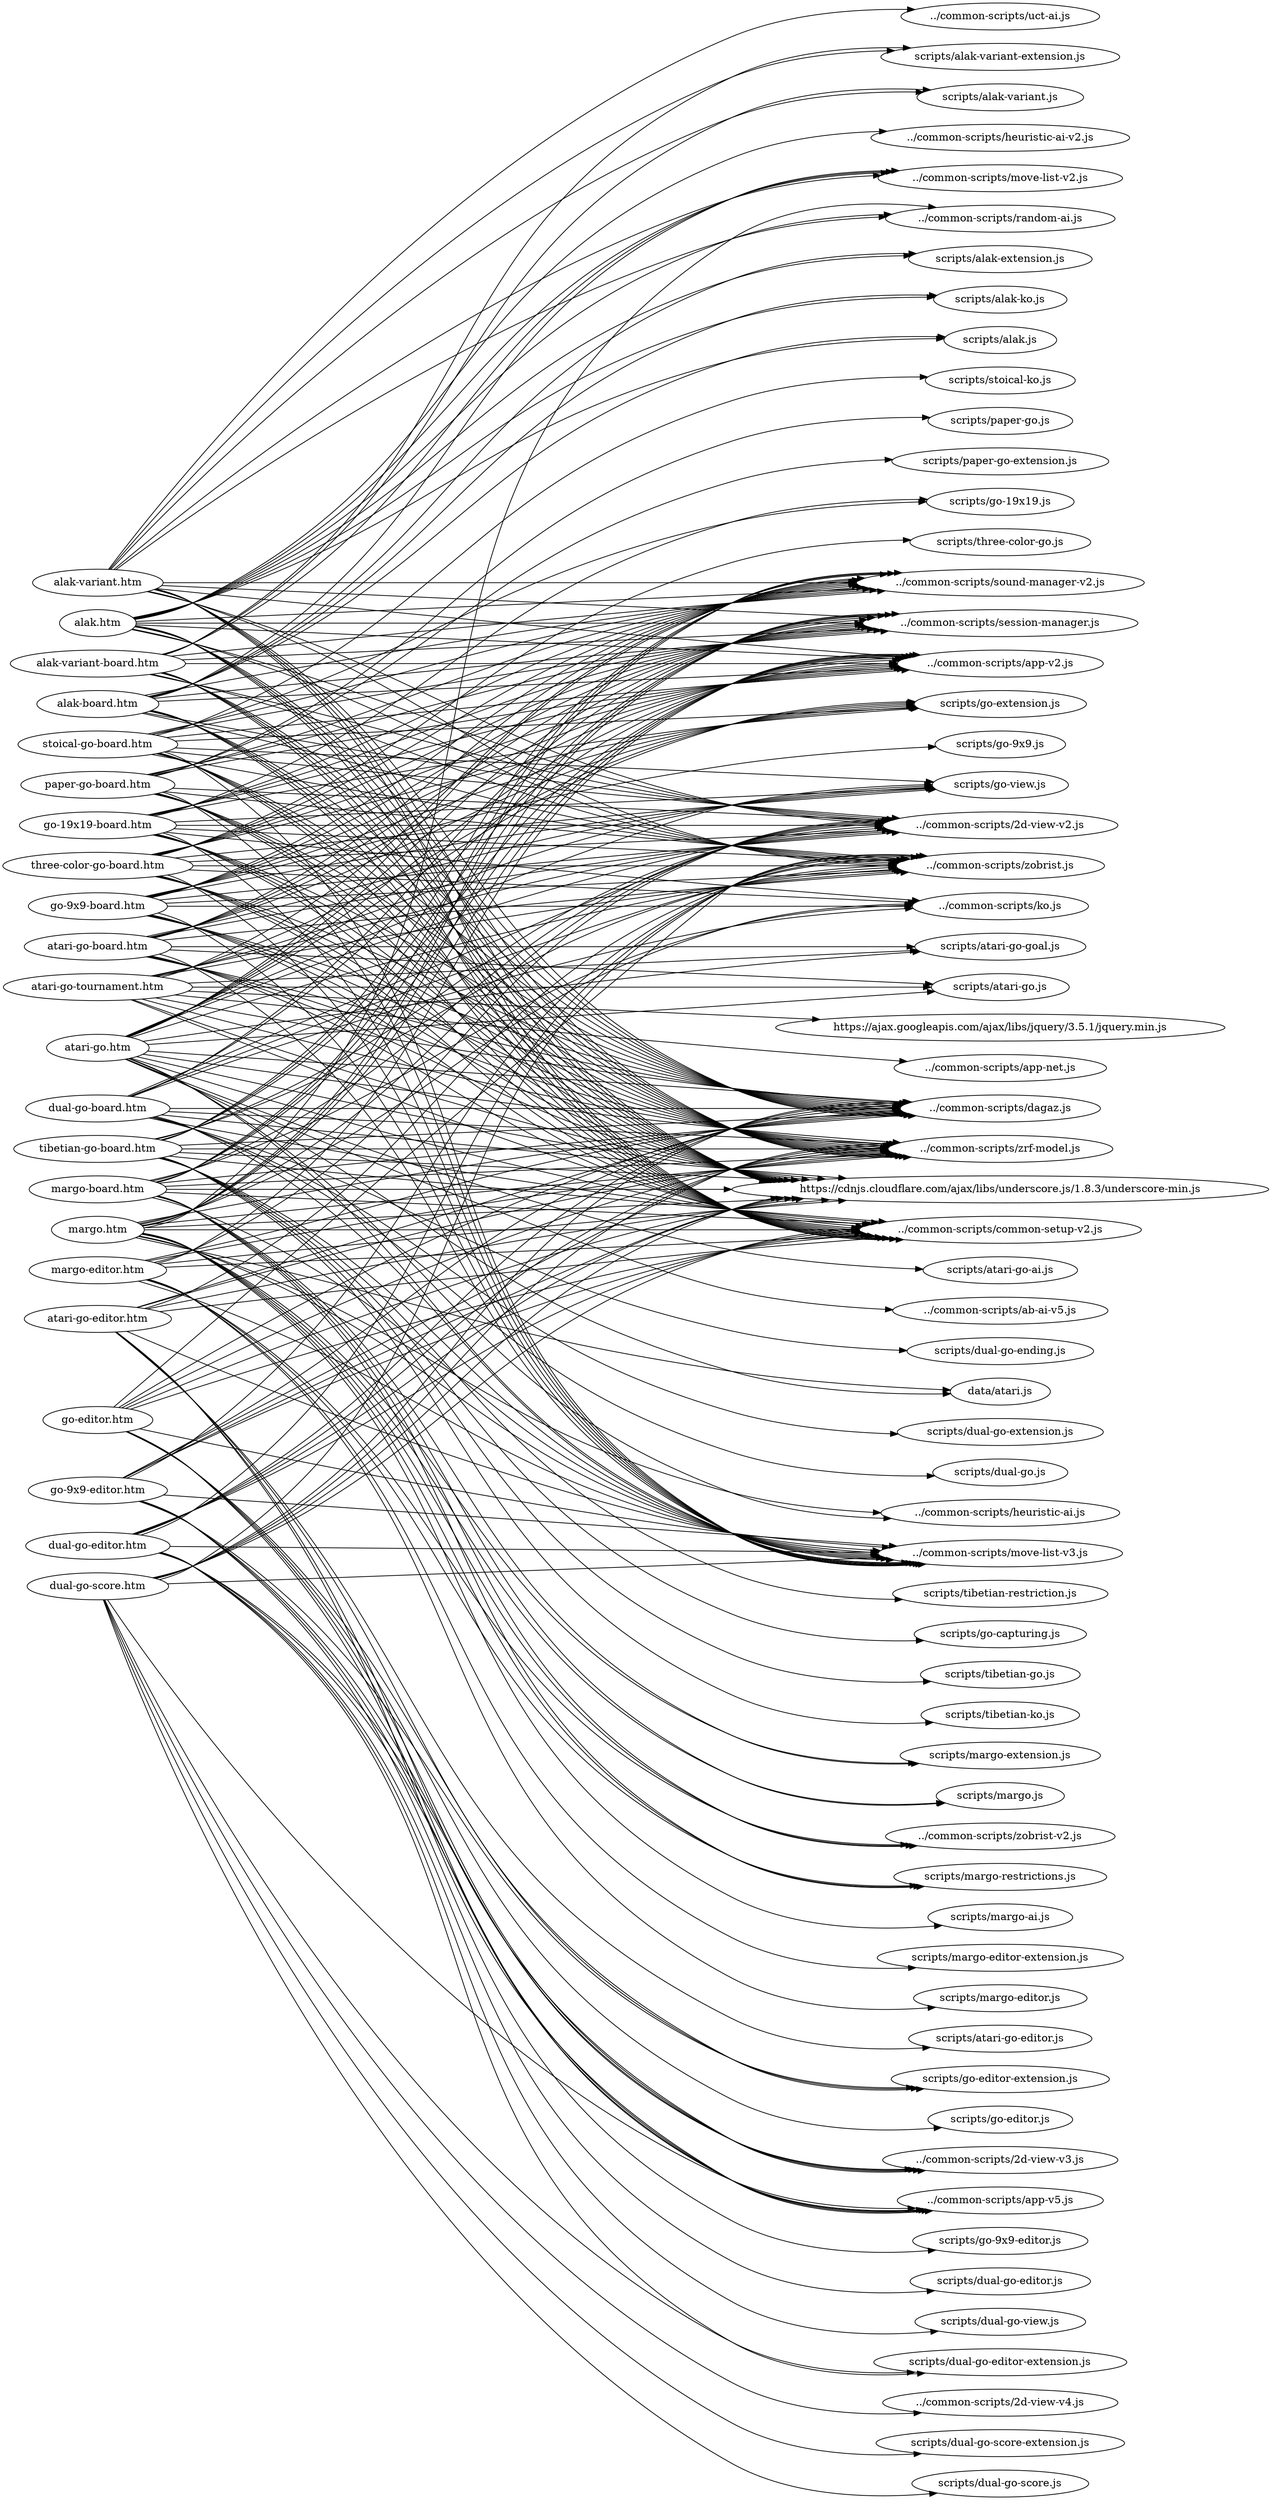 digraph "graph" {
graph[ ranksep=10, rankdir = LR ];
  "alak-board.htm" -> "../common-scripts/2d-view-v2.js";
  "alak-board.htm" -> "../common-scripts/app-v2.js";
  "alak-board.htm" -> "../common-scripts/common-setup-v2.js";
  "alak-board.htm" -> "../common-scripts/dagaz.js";
  "alak-board.htm" -> "../common-scripts/move-list-v2.js";
  "alak-board.htm" -> "../common-scripts/session-manager.js";
  "alak-board.htm" -> "../common-scripts/sound-manager-v2.js";
  "alak-board.htm" -> "../common-scripts/zobrist.js";
  "alak-board.htm" -> "../common-scripts/zrf-model.js";
  "alak-board.htm" -> "https://cdnjs.cloudflare.com/ajax/libs/underscore.js/1.8.3/underscore-min.js";
  "alak-board.htm" -> "scripts/alak-extension.js";
  "alak-board.htm" -> "scripts/alak-ko.js";
  "alak-board.htm" -> "scripts/alak.js";
  "alak-variant-board.htm" -> "../common-scripts/2d-view-v2.js";
  "alak-variant-board.htm" -> "../common-scripts/app-v2.js";
  "alak-variant-board.htm" -> "../common-scripts/common-setup-v2.js";
  "alak-variant-board.htm" -> "../common-scripts/dagaz.js";
  "alak-variant-board.htm" -> "../common-scripts/move-list-v2.js";
  "alak-variant-board.htm" -> "../common-scripts/session-manager.js";
  "alak-variant-board.htm" -> "../common-scripts/sound-manager-v2.js";
  "alak-variant-board.htm" -> "../common-scripts/zobrist.js";
  "alak-variant-board.htm" -> "../common-scripts/zrf-model.js";
  "alak-variant-board.htm" -> "https://cdnjs.cloudflare.com/ajax/libs/underscore.js/1.8.3/underscore-min.js";
  "alak-variant-board.htm" -> "scripts/alak-variant-extension.js";
  "alak-variant-board.htm" -> "scripts/alak-variant.js";
  "alak-variant.htm" -> "../common-scripts/2d-view-v2.js";
  "alak-variant.htm" -> "../common-scripts/app-v2.js";
  "alak-variant.htm" -> "../common-scripts/common-setup-v2.js";
  "alak-variant.htm" -> "../common-scripts/dagaz.js";
  "alak-variant.htm" -> "../common-scripts/move-list-v2.js";
  "alak-variant.htm" -> "../common-scripts/random-ai.js";
  "alak-variant.htm" -> "../common-scripts/session-manager.js";
  "alak-variant.htm" -> "../common-scripts/sound-manager-v2.js";
  "alak-variant.htm" -> "../common-scripts/uct-ai.js";
  "alak-variant.htm" -> "../common-scripts/zobrist.js";
  "alak-variant.htm" -> "../common-scripts/zrf-model.js";
  "alak-variant.htm" -> "https://cdnjs.cloudflare.com/ajax/libs/underscore.js/1.8.3/underscore-min.js";
  "alak-variant.htm" -> "scripts/alak-variant-extension.js";
  "alak-variant.htm" -> "scripts/alak-variant.js";
  "alak.htm" -> "../common-scripts/2d-view-v2.js";
  "alak.htm" -> "../common-scripts/app-v2.js";
  "alak.htm" -> "../common-scripts/common-setup-v2.js";
  "alak.htm" -> "../common-scripts/dagaz.js";
  "alak.htm" -> "../common-scripts/heuristic-ai-v2.js";
  "alak.htm" -> "../common-scripts/move-list-v2.js";
  "alak.htm" -> "../common-scripts/random-ai.js";
  "alak.htm" -> "../common-scripts/session-manager.js";
  "alak.htm" -> "../common-scripts/sound-manager-v2.js";
  "alak.htm" -> "../common-scripts/zobrist.js";
  "alak.htm" -> "../common-scripts/zrf-model.js";
  "alak.htm" -> "https://cdnjs.cloudflare.com/ajax/libs/underscore.js/1.8.3/underscore-min.js";
  "alak.htm" -> "scripts/alak-extension.js";
  "alak.htm" -> "scripts/alak-ko.js";
  "alak.htm" -> "scripts/alak.js";
  "atari-go-board.htm" -> "../common-scripts/2d-view-v2.js";
  "atari-go-board.htm" -> "../common-scripts/app-v2.js";
  "atari-go-board.htm" -> "../common-scripts/common-setup-v2.js";
  "atari-go-board.htm" -> "../common-scripts/dagaz.js";
  "atari-go-board.htm" -> "../common-scripts/move-list-v3.js";
  "atari-go-board.htm" -> "../common-scripts/session-manager.js";
  "atari-go-board.htm" -> "../common-scripts/sound-manager-v2.js";
  "atari-go-board.htm" -> "../common-scripts/zobrist.js";
  "atari-go-board.htm" -> "../common-scripts/zrf-model.js";
  "atari-go-board.htm" -> "https://cdnjs.cloudflare.com/ajax/libs/underscore.js/1.8.3/underscore-min.js";
  "atari-go-board.htm" -> "scripts/atari-go-goal.js";
  "atari-go-board.htm" -> "scripts/atari-go.js";
  "atari-go-board.htm" -> "scripts/go-extension.js";
  "atari-go-board.htm" -> "scripts/go-view.js";
  "atari-go-editor.htm" -> "../common-scripts/2d-view-v3.js";
  "atari-go-editor.htm" -> "../common-scripts/app-v5.js";
  "atari-go-editor.htm" -> "../common-scripts/common-setup-v2.js";
  "atari-go-editor.htm" -> "../common-scripts/dagaz.js";
  "atari-go-editor.htm" -> "../common-scripts/move-list-v3.js";
  "atari-go-editor.htm" -> "../common-scripts/zobrist.js";
  "atari-go-editor.htm" -> "../common-scripts/zrf-model.js";
  "atari-go-editor.htm" -> "https://cdnjs.cloudflare.com/ajax/libs/underscore.js/1.8.3/underscore-min.js";
  "atari-go-editor.htm" -> "scripts/atari-go-editor.js";
  "atari-go-editor.htm" -> "scripts/go-editor-extension.js";
  "atari-go-tournament.htm" -> "../common-scripts/2d-view-v2.js";
  "atari-go-tournament.htm" -> "../common-scripts/app-net.js";
  "atari-go-tournament.htm" -> "../common-scripts/common-setup-v2.js";
  "atari-go-tournament.htm" -> "../common-scripts/dagaz.js";
  "atari-go-tournament.htm" -> "../common-scripts/sound-manager-v2.js";
  "atari-go-tournament.htm" -> "../common-scripts/zobrist.js";
  "atari-go-tournament.htm" -> "../common-scripts/zrf-model.js";
  "atari-go-tournament.htm" -> "https://ajax.googleapis.com/ajax/libs/jquery/3.5.1/jquery.min.js";
  "atari-go-tournament.htm" -> "https://cdnjs.cloudflare.com/ajax/libs/underscore.js/1.8.3/underscore-min.js";
  "atari-go-tournament.htm" -> "scripts/atari-go-goal.js";
  "atari-go-tournament.htm" -> "scripts/atari-go.js";
  "atari-go-tournament.htm" -> "scripts/go-extension.js";
  "atari-go-tournament.htm" -> "scripts/go-view.js";
  "atari-go.htm" -> "../common-scripts/2d-view-v2.js";
  "atari-go.htm" -> "../common-scripts/ab-ai-v5.js";
  "atari-go.htm" -> "../common-scripts/app-v2.js";
  "atari-go.htm" -> "../common-scripts/common-setup-v2.js";
  "atari-go.htm" -> "../common-scripts/dagaz.js";
  "atari-go.htm" -> "../common-scripts/heuristic-ai.js";
  "atari-go.htm" -> "../common-scripts/move-list-v3.js";
  "atari-go.htm" -> "../common-scripts/session-manager.js";
  "atari-go.htm" -> "../common-scripts/sound-manager-v2.js";
  "atari-go.htm" -> "../common-scripts/zobrist.js";
  "atari-go.htm" -> "../common-scripts/zrf-model.js";
  "atari-go.htm" -> "data/atari.js";
  "atari-go.htm" -> "https://cdnjs.cloudflare.com/ajax/libs/underscore.js/1.8.3/underscore-min.js";
  "atari-go.htm" -> "scripts/atari-go-ai.js";
  "atari-go.htm" -> "scripts/atari-go-goal.js";
  "atari-go.htm" -> "scripts/atari-go.js";
  "atari-go.htm" -> "scripts/go-extension.js";
  "atari-go.htm" -> "scripts/go-view.js";
  "dual-go-board.htm" -> "../common-scripts/2d-view-v2.js";
  "dual-go-board.htm" -> "../common-scripts/app-v2.js";
  "dual-go-board.htm" -> "../common-scripts/common-setup-v2.js";
  "dual-go-board.htm" -> "../common-scripts/dagaz.js";
  "dual-go-board.htm" -> "../common-scripts/ko.js";
  "dual-go-board.htm" -> "../common-scripts/move-list-v3.js";
  "dual-go-board.htm" -> "../common-scripts/session-manager.js";
  "dual-go-board.htm" -> "../common-scripts/zobrist.js";
  "dual-go-board.htm" -> "../common-scripts/zrf-model.js";
  "dual-go-board.htm" -> "https://cdnjs.cloudflare.com/ajax/libs/underscore.js/1.8.3/underscore-min.js";
  "dual-go-board.htm" -> "scripts/dual-go-ending.js";
  "dual-go-board.htm" -> "scripts/dual-go-extension.js";
  "dual-go-board.htm" -> "scripts/dual-go.js";
  "dual-go-editor.htm" -> "../common-scripts/2d-view-v3.js";
  "dual-go-editor.htm" -> "../common-scripts/app-v5.js";
  "dual-go-editor.htm" -> "../common-scripts/common-setup-v2.js";
  "dual-go-editor.htm" -> "../common-scripts/dagaz.js";
  "dual-go-editor.htm" -> "../common-scripts/move-list-v3.js";
  "dual-go-editor.htm" -> "../common-scripts/zobrist.js";
  "dual-go-editor.htm" -> "../common-scripts/zrf-model.js";
  "dual-go-editor.htm" -> "https://cdnjs.cloudflare.com/ajax/libs/underscore.js/1.8.3/underscore-min.js";
  "dual-go-editor.htm" -> "scripts/dual-go-editor-extension.js";
  "dual-go-editor.htm" -> "scripts/dual-go-editor.js";
  "dual-go-editor.htm" -> "scripts/dual-go-view.js";
  "dual-go-score.htm" -> "../common-scripts/2d-view-v4.js";
  "dual-go-score.htm" -> "../common-scripts/app-v5.js";
  "dual-go-score.htm" -> "../common-scripts/common-setup-v2.js";
  "dual-go-score.htm" -> "../common-scripts/dagaz.js";
  "dual-go-score.htm" -> "../common-scripts/move-list-v3.js";
  "dual-go-score.htm" -> "../common-scripts/zobrist.js";
  "dual-go-score.htm" -> "../common-scripts/zrf-model.js";
  "dual-go-score.htm" -> "https://cdnjs.cloudflare.com/ajax/libs/underscore.js/1.8.3/underscore-min.js";
  "dual-go-score.htm" -> "scripts/dual-go-editor-extension.js";
  "dual-go-score.htm" -> "scripts/dual-go-score-extension.js";
  "dual-go-score.htm" -> "scripts/dual-go-score.js";
  "go-19x19-board.htm" -> "../common-scripts/2d-view-v2.js";
  "go-19x19-board.htm" -> "../common-scripts/app-v2.js";
  "go-19x19-board.htm" -> "../common-scripts/common-setup-v2.js";
  "go-19x19-board.htm" -> "../common-scripts/dagaz.js";
  "go-19x19-board.htm" -> "../common-scripts/ko.js";
  "go-19x19-board.htm" -> "../common-scripts/move-list-v3.js";
  "go-19x19-board.htm" -> "../common-scripts/session-manager.js";
  "go-19x19-board.htm" -> "../common-scripts/sound-manager-v2.js";
  "go-19x19-board.htm" -> "../common-scripts/zobrist.js";
  "go-19x19-board.htm" -> "../common-scripts/zrf-model.js";
  "go-19x19-board.htm" -> "https://cdnjs.cloudflare.com/ajax/libs/underscore.js/1.8.3/underscore-min.js";
  "go-19x19-board.htm" -> "scripts/go-19x19.js";
  "go-19x19-board.htm" -> "scripts/go-extension.js";
  "go-19x19-board.htm" -> "scripts/go-view.js";
  "go-9x9-board.htm" -> "../common-scripts/2d-view-v2.js";
  "go-9x9-board.htm" -> "../common-scripts/app-v2.js";
  "go-9x9-board.htm" -> "../common-scripts/common-setup-v2.js";
  "go-9x9-board.htm" -> "../common-scripts/dagaz.js";
  "go-9x9-board.htm" -> "../common-scripts/ko.js";
  "go-9x9-board.htm" -> "../common-scripts/move-list-v3.js";
  "go-9x9-board.htm" -> "../common-scripts/session-manager.js";
  "go-9x9-board.htm" -> "../common-scripts/sound-manager-v2.js";
  "go-9x9-board.htm" -> "../common-scripts/zobrist.js";
  "go-9x9-board.htm" -> "../common-scripts/zrf-model.js";
  "go-9x9-board.htm" -> "https://cdnjs.cloudflare.com/ajax/libs/underscore.js/1.8.3/underscore-min.js";
  "go-9x9-board.htm" -> "scripts/go-9x9.js";
  "go-9x9-board.htm" -> "scripts/go-extension.js";
  "go-9x9-board.htm" -> "scripts/go-view.js";
  "go-9x9-editor.htm" -> "../common-scripts/2d-view-v3.js";
  "go-9x9-editor.htm" -> "../common-scripts/app-v5.js";
  "go-9x9-editor.htm" -> "../common-scripts/common-setup-v2.js";
  "go-9x9-editor.htm" -> "../common-scripts/dagaz.js";
  "go-9x9-editor.htm" -> "../common-scripts/move-list-v3.js";
  "go-9x9-editor.htm" -> "../common-scripts/zobrist.js";
  "go-9x9-editor.htm" -> "../common-scripts/zrf-model.js";
  "go-9x9-editor.htm" -> "https://cdnjs.cloudflare.com/ajax/libs/underscore.js/1.8.3/underscore-min.js";
  "go-9x9-editor.htm" -> "scripts/go-9x9-editor.js";
  "go-9x9-editor.htm" -> "scripts/go-editor-extension.js";
  "go-editor.htm" -> "../common-scripts/2d-view-v3.js";
  "go-editor.htm" -> "../common-scripts/app-v5.js";
  "go-editor.htm" -> "../common-scripts/common-setup-v2.js";
  "go-editor.htm" -> "../common-scripts/dagaz.js";
  "go-editor.htm" -> "../common-scripts/move-list-v3.js";
  "go-editor.htm" -> "../common-scripts/zobrist.js";
  "go-editor.htm" -> "../common-scripts/zrf-model.js";
  "go-editor.htm" -> "https://cdnjs.cloudflare.com/ajax/libs/underscore.js/1.8.3/underscore-min.js";
  "go-editor.htm" -> "scripts/go-editor-extension.js";
  "go-editor.htm" -> "scripts/go-editor.js";
  "margo-board.htm" -> "../common-scripts/2d-view-v2.js";
  "margo-board.htm" -> "../common-scripts/app-v2.js";
  "margo-board.htm" -> "../common-scripts/common-setup-v2.js";
  "margo-board.htm" -> "../common-scripts/dagaz.js";
  "margo-board.htm" -> "../common-scripts/ko.js";
  "margo-board.htm" -> "../common-scripts/move-list-v3.js";
  "margo-board.htm" -> "../common-scripts/session-manager.js";
  "margo-board.htm" -> "../common-scripts/sound-manager-v2.js";
  "margo-board.htm" -> "../common-scripts/zobrist-v2.js";
  "margo-board.htm" -> "../common-scripts/zrf-model.js";
  "margo-board.htm" -> "https://cdnjs.cloudflare.com/ajax/libs/underscore.js/1.8.3/underscore-min.js";
  "margo-board.htm" -> "scripts/margo-extension.js";
  "margo-board.htm" -> "scripts/margo-restrictions.js";
  "margo-board.htm" -> "scripts/margo.js";
  "margo-editor.htm" -> "../common-scripts/2d-view-v2.js";
  "margo-editor.htm" -> "../common-scripts/app-v2.js";
  "margo-editor.htm" -> "../common-scripts/common-setup-v2.js";
  "margo-editor.htm" -> "../common-scripts/dagaz.js";
  "margo-editor.htm" -> "../common-scripts/move-list-v3.js";
  "margo-editor.htm" -> "../common-scripts/zobrist-v2.js";
  "margo-editor.htm" -> "../common-scripts/zrf-model.js";
  "margo-editor.htm" -> "https://cdnjs.cloudflare.com/ajax/libs/underscore.js/1.8.3/underscore-min.js";
  "margo-editor.htm" -> "scripts/margo-editor-extension.js";
  "margo-editor.htm" -> "scripts/margo-editor.js";
  "margo-editor.htm" -> "scripts/margo-restrictions.js";
  "margo.htm" -> "../common-scripts/2d-view-v2.js";
  "margo.htm" -> "../common-scripts/app-v2.js";
  "margo.htm" -> "../common-scripts/common-setup-v2.js";
  "margo.htm" -> "../common-scripts/dagaz.js";
  "margo.htm" -> "../common-scripts/heuristic-ai.js";
  "margo.htm" -> "../common-scripts/ko.js";
  "margo.htm" -> "../common-scripts/move-list-v3.js";
  "margo.htm" -> "../common-scripts/random-ai.js";
  "margo.htm" -> "../common-scripts/session-manager.js";
  "margo.htm" -> "../common-scripts/sound-manager-v2.js";
  "margo.htm" -> "../common-scripts/zobrist-v2.js";
  "margo.htm" -> "../common-scripts/zrf-model.js";
  "margo.htm" -> "data/atari.js";
  "margo.htm" -> "https://cdnjs.cloudflare.com/ajax/libs/underscore.js/1.8.3/underscore-min.js";
  "margo.htm" -> "scripts/margo-ai.js";
  "margo.htm" -> "scripts/margo-extension.js";
  "margo.htm" -> "scripts/margo-restrictions.js";
  "margo.htm" -> "scripts/margo.js";
  "paper-go-board.htm" -> "../common-scripts/2d-view-v2.js";
  "paper-go-board.htm" -> "../common-scripts/app-v2.js";
  "paper-go-board.htm" -> "../common-scripts/common-setup-v2.js";
  "paper-go-board.htm" -> "../common-scripts/dagaz.js";
  "paper-go-board.htm" -> "../common-scripts/move-list-v3.js";
  "paper-go-board.htm" -> "../common-scripts/session-manager.js";
  "paper-go-board.htm" -> "../common-scripts/sound-manager-v2.js";
  "paper-go-board.htm" -> "../common-scripts/zobrist.js";
  "paper-go-board.htm" -> "../common-scripts/zrf-model.js";
  "paper-go-board.htm" -> "https://cdnjs.cloudflare.com/ajax/libs/underscore.js/1.8.3/underscore-min.js";
  "paper-go-board.htm" -> "scripts/paper-go-extension.js";
  "paper-go-board.htm" -> "scripts/paper-go.js";
  "stoical-go-board.htm" -> "../common-scripts/2d-view-v2.js";
  "stoical-go-board.htm" -> "../common-scripts/app-v2.js";
  "stoical-go-board.htm" -> "../common-scripts/common-setup-v2.js";
  "stoical-go-board.htm" -> "../common-scripts/dagaz.js";
  "stoical-go-board.htm" -> "../common-scripts/move-list-v3.js";
  "stoical-go-board.htm" -> "../common-scripts/session-manager.js";
  "stoical-go-board.htm" -> "../common-scripts/sound-manager-v2.js";
  "stoical-go-board.htm" -> "../common-scripts/zobrist.js";
  "stoical-go-board.htm" -> "../common-scripts/zrf-model.js";
  "stoical-go-board.htm" -> "https://cdnjs.cloudflare.com/ajax/libs/underscore.js/1.8.3/underscore-min.js";
  "stoical-go-board.htm" -> "scripts/go-19x19.js";
  "stoical-go-board.htm" -> "scripts/go-extension.js";
  "stoical-go-board.htm" -> "scripts/go-view.js";
  "stoical-go-board.htm" -> "scripts/stoical-ko.js";
  "three-color-go-board.htm" -> "../common-scripts/2d-view-v2.js";
  "three-color-go-board.htm" -> "../common-scripts/app-v2.js";
  "three-color-go-board.htm" -> "../common-scripts/common-setup-v2.js";
  "three-color-go-board.htm" -> "../common-scripts/dagaz.js";
  "three-color-go-board.htm" -> "../common-scripts/ko.js";
  "three-color-go-board.htm" -> "../common-scripts/move-list-v3.js";
  "three-color-go-board.htm" -> "../common-scripts/session-manager.js";
  "three-color-go-board.htm" -> "../common-scripts/sound-manager-v2.js";
  "three-color-go-board.htm" -> "../common-scripts/zobrist.js";
  "three-color-go-board.htm" -> "../common-scripts/zrf-model.js";
  "three-color-go-board.htm" -> "https://cdnjs.cloudflare.com/ajax/libs/underscore.js/1.8.3/underscore-min.js";
  "three-color-go-board.htm" -> "scripts/go-extension.js";
  "three-color-go-board.htm" -> "scripts/go-view.js";
  "three-color-go-board.htm" -> "scripts/three-color-go.js";
  "tibetian-go-board.htm" -> "../common-scripts/2d-view-v2.js";
  "tibetian-go-board.htm" -> "../common-scripts/app-v2.js";
  "tibetian-go-board.htm" -> "../common-scripts/common-setup-v2.js";
  "tibetian-go-board.htm" -> "../common-scripts/dagaz.js";
  "tibetian-go-board.htm" -> "../common-scripts/move-list-v3.js";
  "tibetian-go-board.htm" -> "../common-scripts/session-manager.js";
  "tibetian-go-board.htm" -> "../common-scripts/sound-manager-v2.js";
  "tibetian-go-board.htm" -> "../common-scripts/zobrist.js";
  "tibetian-go-board.htm" -> "../common-scripts/zrf-model.js";
  "tibetian-go-board.htm" -> "https://cdnjs.cloudflare.com/ajax/libs/underscore.js/1.8.3/underscore-min.js";
  "tibetian-go-board.htm" -> "scripts/go-capturing.js";
  "tibetian-go-board.htm" -> "scripts/tibetian-go.js";
  "tibetian-go-board.htm" -> "scripts/tibetian-ko.js";
  "tibetian-go-board.htm" -> "scripts/tibetian-restriction.js";
}

